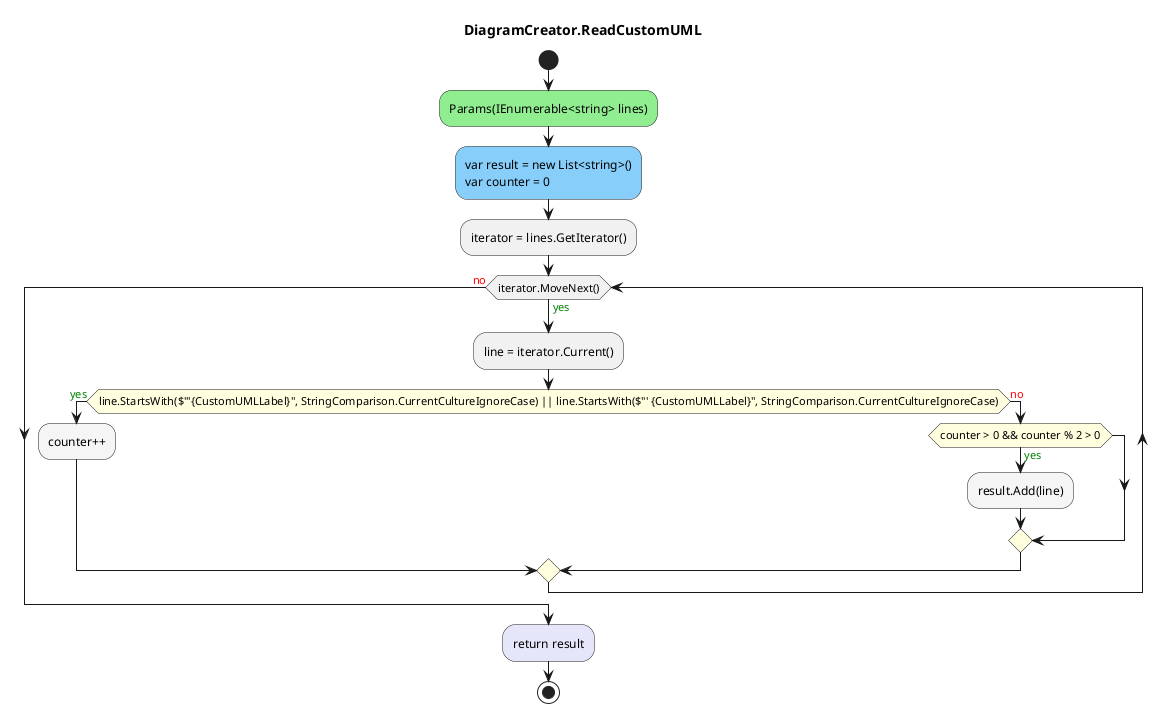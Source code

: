 @startuml DiagramCreator.ReadCustomUML
title DiagramCreator.ReadCustomUML
start
#LightGreen:Params(IEnumerable<string> lines);
#LightSkyBlue:var result = new List<string>()\nvar counter = 0;
:iterator = lines.GetIterator();
while (iterator.MoveNext()) is (<color:green>yes)
  :line = iterator.Current();
    #LightYellow:if (line.StartsWith($"'{CustomUMLLabel}", StringComparison.CurrentCultureIgnoreCase) || line.StartsWith($"' {CustomUMLLabel}", StringComparison.CurrentCultureIgnoreCase)) then (<color:green>yes)
      #WhiteSmoke:counter++;
      else (<color:red>no)
        #LightYellow:if (counter > 0 && counter % 2 > 0) then (<color:green>yes)
          #WhiteSmoke:result.Add(line);
        endif
    endif
endwhile (<color:red>no)
#Lavender:return result;
stop
@enduml
